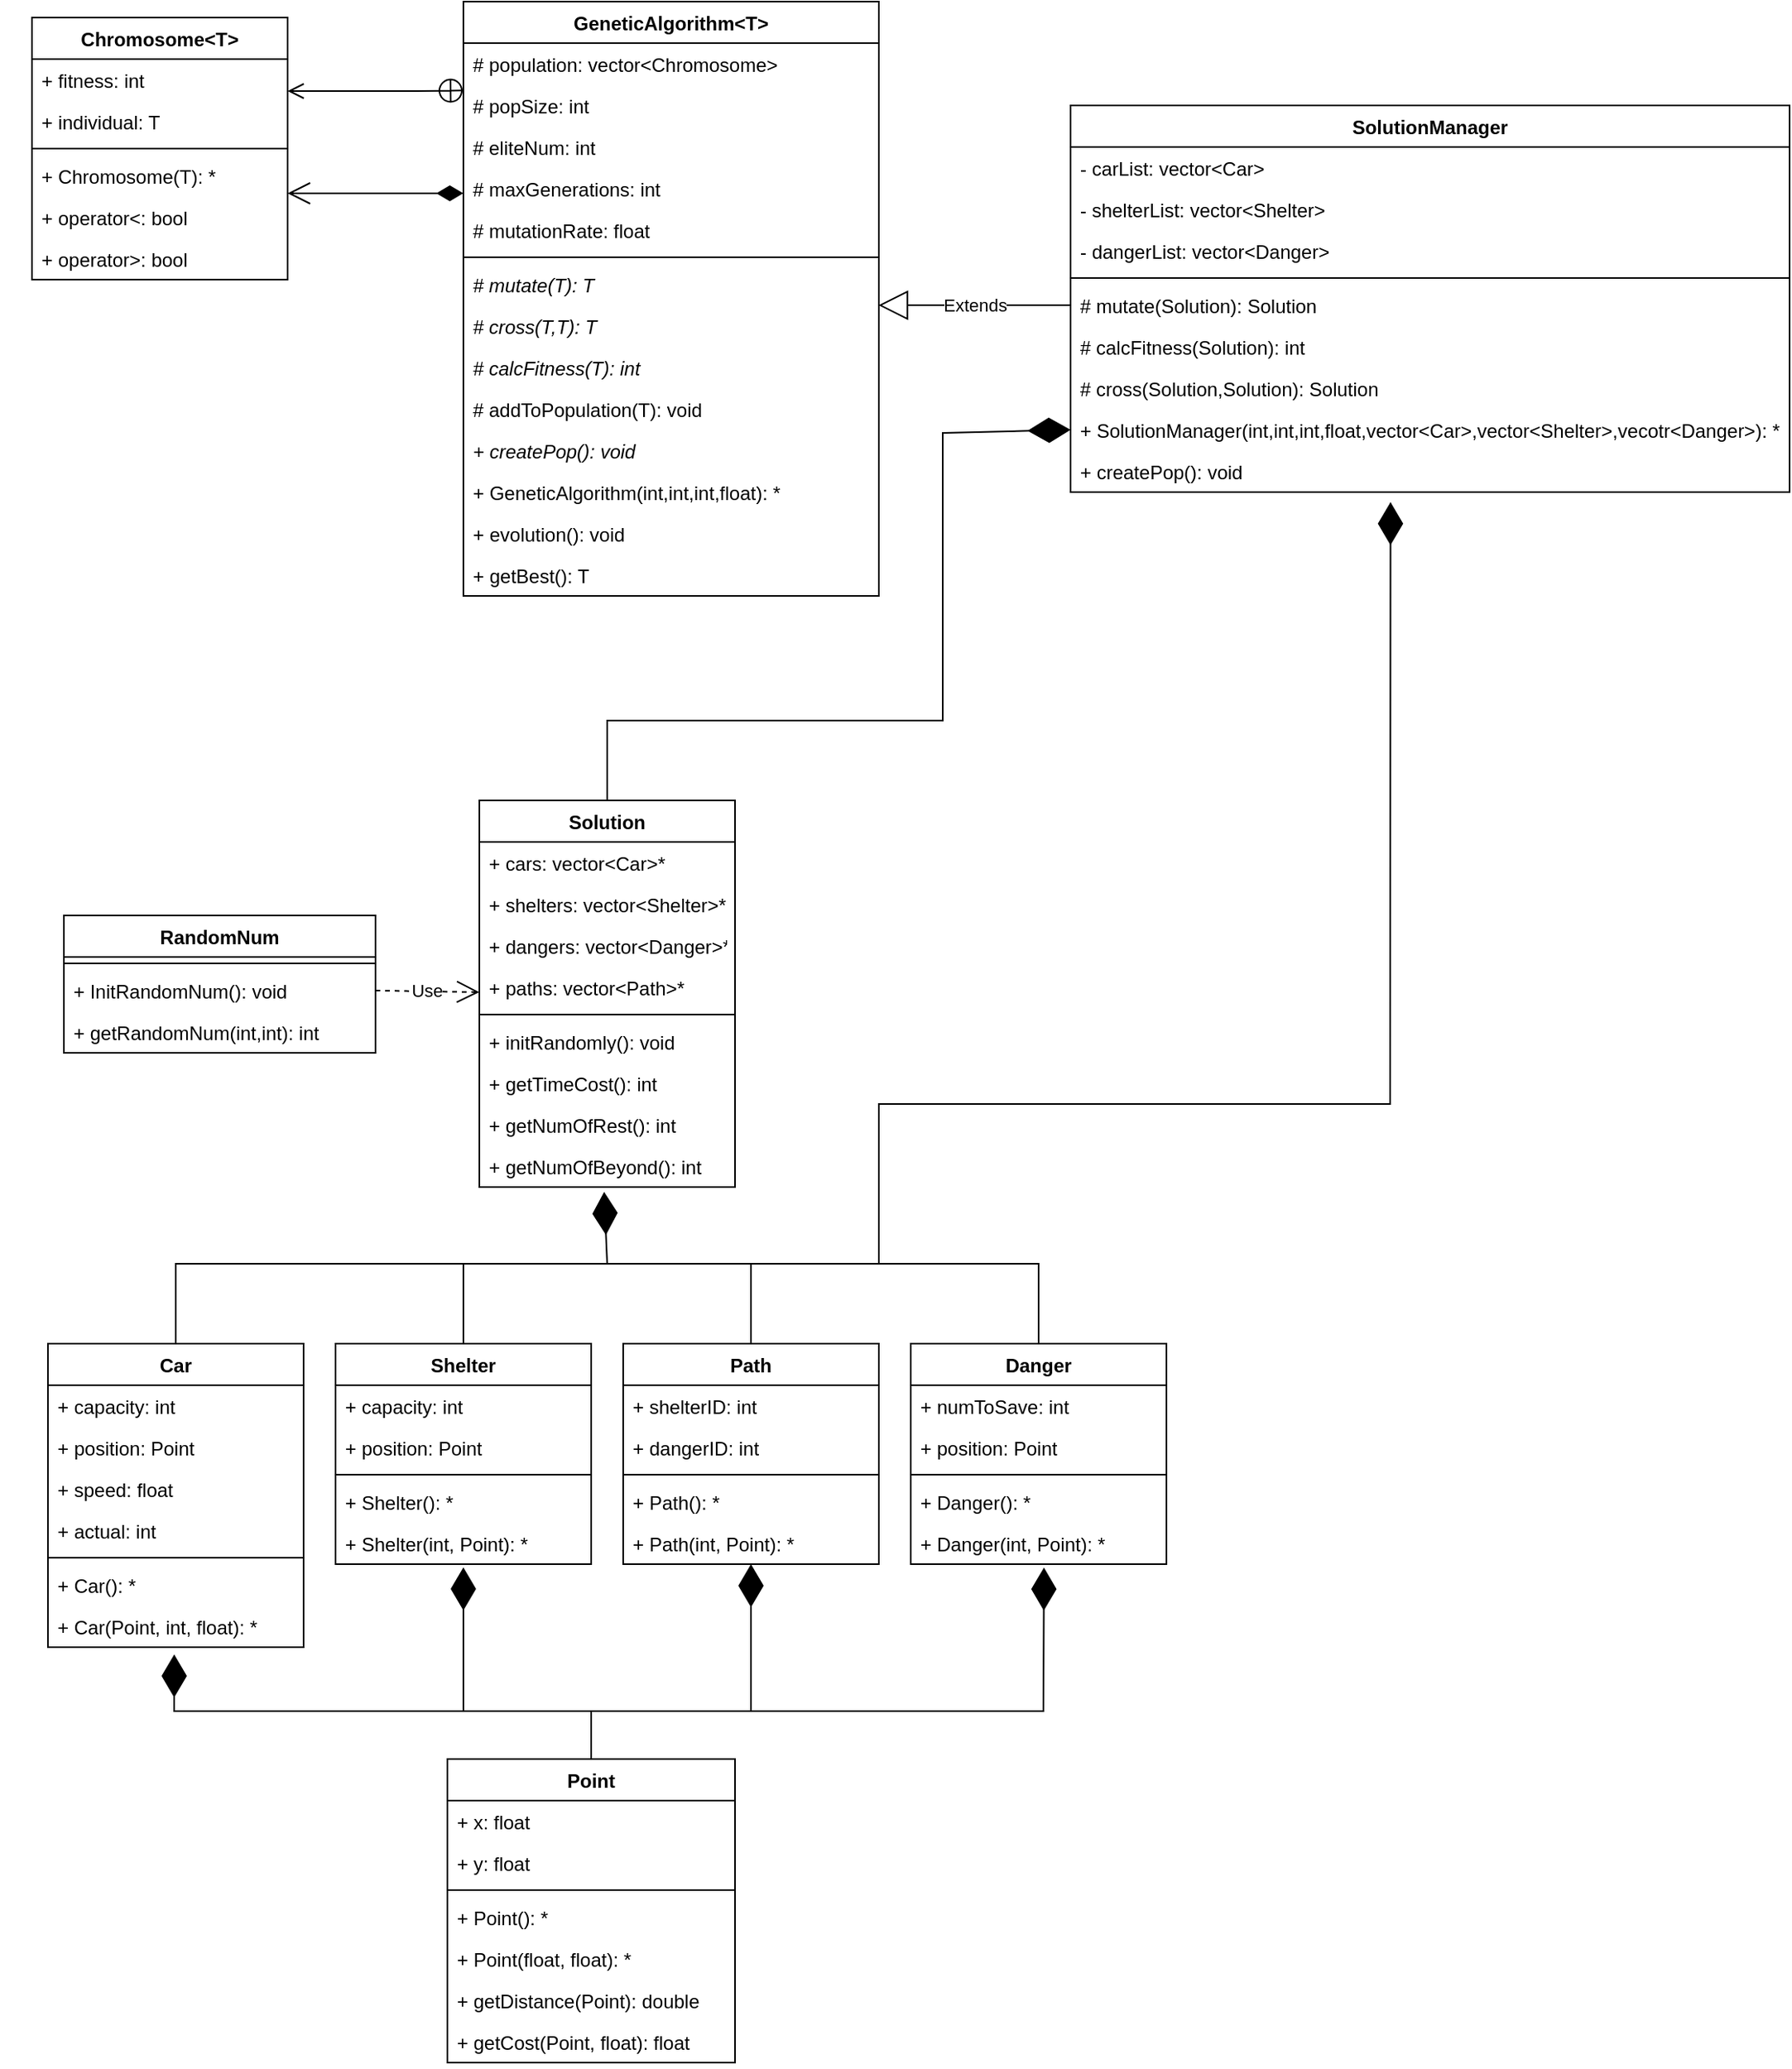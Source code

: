 <mxfile version="18.0.7" type="github"><diagram id="hyJqtWnapb1NJQvT8lD6" name="Page-1"><mxGraphModel dx="2595" dy="1428" grid="1" gridSize="10" guides="1" tooltips="1" connect="1" arrows="1" fold="1" page="1" pageScale="1" pageWidth="1200" pageHeight="1600" math="0" shadow="0"><root><mxCell id="0"/><mxCell id="1" parent="0"/><mxCell id="gucscvVXMIprmBlgXbf3-6" value="GeneticAlgorithm&lt;T&gt;" style="swimlane;fontStyle=1;align=center;verticalAlign=top;childLayout=stackLayout;horizontal=1;startSize=26;horizontalStack=0;resizeParent=1;resizeParentMax=0;resizeLast=0;collapsible=1;marginBottom=0;" vertex="1" parent="1"><mxGeometry x="340" y="70" width="260" height="372" as="geometry"/></mxCell><mxCell id="gucscvVXMIprmBlgXbf3-7" value="# population: vector&lt;Chromosome&gt;" style="text;strokeColor=none;fillColor=none;align=left;verticalAlign=top;spacingLeft=4;spacingRight=4;overflow=hidden;rotatable=0;points=[[0,0.5],[1,0.5]];portConstraint=eastwest;" vertex="1" parent="gucscvVXMIprmBlgXbf3-6"><mxGeometry y="26" width="260" height="26" as="geometry"/></mxCell><mxCell id="gucscvVXMIprmBlgXbf3-10" value="# popSize: int" style="text;strokeColor=none;fillColor=none;align=left;verticalAlign=top;spacingLeft=4;spacingRight=4;overflow=hidden;rotatable=0;points=[[0,0.5],[1,0.5]];portConstraint=eastwest;" vertex="1" parent="gucscvVXMIprmBlgXbf3-6"><mxGeometry y="52" width="260" height="26" as="geometry"/></mxCell><mxCell id="gucscvVXMIprmBlgXbf3-26" value="# eliteNum: int" style="text;strokeColor=none;fillColor=none;align=left;verticalAlign=top;spacingLeft=4;spacingRight=4;overflow=hidden;rotatable=0;points=[[0,0.5],[1,0.5]];portConstraint=eastwest;" vertex="1" parent="gucscvVXMIprmBlgXbf3-6"><mxGeometry y="78" width="260" height="26" as="geometry"/></mxCell><mxCell id="gucscvVXMIprmBlgXbf3-27" value="# maxGenerations: int" style="text;strokeColor=none;fillColor=none;align=left;verticalAlign=top;spacingLeft=4;spacingRight=4;overflow=hidden;rotatable=0;points=[[0,0.5],[1,0.5]];portConstraint=eastwest;" vertex="1" parent="gucscvVXMIprmBlgXbf3-6"><mxGeometry y="104" width="260" height="26" as="geometry"/></mxCell><mxCell id="gucscvVXMIprmBlgXbf3-28" value="# mutationRate: float" style="text;strokeColor=none;fillColor=none;align=left;verticalAlign=top;spacingLeft=4;spacingRight=4;overflow=hidden;rotatable=0;points=[[0,0.5],[1,0.5]];portConstraint=eastwest;" vertex="1" parent="gucscvVXMIprmBlgXbf3-6"><mxGeometry y="130" width="260" height="26" as="geometry"/></mxCell><mxCell id="gucscvVXMIprmBlgXbf3-8" value="" style="line;strokeWidth=1;fillColor=none;align=left;verticalAlign=middle;spacingTop=-1;spacingLeft=3;spacingRight=3;rotatable=0;labelPosition=right;points=[];portConstraint=eastwest;" vertex="1" parent="gucscvVXMIprmBlgXbf3-6"><mxGeometry y="156" width="260" height="8" as="geometry"/></mxCell><mxCell id="gucscvVXMIprmBlgXbf3-14" value="# mutate(T): T" style="text;strokeColor=none;fillColor=none;align=left;verticalAlign=top;spacingLeft=4;spacingRight=4;overflow=hidden;rotatable=0;points=[[0,0.5],[1,0.5]];portConstraint=eastwest;fontStyle=2" vertex="1" parent="gucscvVXMIprmBlgXbf3-6"><mxGeometry y="164" width="260" height="26" as="geometry"/></mxCell><mxCell id="gucscvVXMIprmBlgXbf3-29" value="# cross(T,T): T" style="text;strokeColor=none;fillColor=none;align=left;verticalAlign=top;spacingLeft=4;spacingRight=4;overflow=hidden;rotatable=0;points=[[0,0.5],[1,0.5]];portConstraint=eastwest;fontStyle=2" vertex="1" parent="gucscvVXMIprmBlgXbf3-6"><mxGeometry y="190" width="260" height="26" as="geometry"/></mxCell><mxCell id="gucscvVXMIprmBlgXbf3-30" value="# calcFitness(T): int" style="text;strokeColor=none;fillColor=none;align=left;verticalAlign=top;spacingLeft=4;spacingRight=4;overflow=hidden;rotatable=0;points=[[0,0.5],[1,0.5]];portConstraint=eastwest;fontStyle=2" vertex="1" parent="gucscvVXMIprmBlgXbf3-6"><mxGeometry y="216" width="260" height="26" as="geometry"/></mxCell><mxCell id="gucscvVXMIprmBlgXbf3-31" value="# addToPopulation(T): void" style="text;strokeColor=none;fillColor=none;align=left;verticalAlign=top;spacingLeft=4;spacingRight=4;overflow=hidden;rotatable=0;points=[[0,0.5],[1,0.5]];portConstraint=eastwest;fontStyle=0" vertex="1" parent="gucscvVXMIprmBlgXbf3-6"><mxGeometry y="242" width="260" height="26" as="geometry"/></mxCell><mxCell id="gucscvVXMIprmBlgXbf3-33" value="+ createPop(): void" style="text;strokeColor=none;fillColor=none;align=left;verticalAlign=top;spacingLeft=4;spacingRight=4;overflow=hidden;rotatable=0;points=[[0,0.5],[1,0.5]];portConstraint=eastwest;fontStyle=2" vertex="1" parent="gucscvVXMIprmBlgXbf3-6"><mxGeometry y="268" width="260" height="26" as="geometry"/></mxCell><mxCell id="gucscvVXMIprmBlgXbf3-32" value="+ GeneticAlgorithm(int,int,int,float): *" style="text;strokeColor=none;fillColor=none;align=left;verticalAlign=top;spacingLeft=4;spacingRight=4;overflow=hidden;rotatable=0;points=[[0,0.5],[1,0.5]];portConstraint=eastwest;fontStyle=0" vertex="1" parent="gucscvVXMIprmBlgXbf3-6"><mxGeometry y="294" width="260" height="26" as="geometry"/></mxCell><mxCell id="gucscvVXMIprmBlgXbf3-34" value="+ evolution(): void" style="text;strokeColor=none;fillColor=none;align=left;verticalAlign=top;spacingLeft=4;spacingRight=4;overflow=hidden;rotatable=0;points=[[0,0.5],[1,0.5]];portConstraint=eastwest;fontStyle=0" vertex="1" parent="gucscvVXMIprmBlgXbf3-6"><mxGeometry y="320" width="260" height="26" as="geometry"/></mxCell><mxCell id="gucscvVXMIprmBlgXbf3-35" value="+ getBest(): T" style="text;strokeColor=none;fillColor=none;align=left;verticalAlign=top;spacingLeft=4;spacingRight=4;overflow=hidden;rotatable=0;points=[[0,0.5],[1,0.5]];portConstraint=eastwest;fontStyle=0" vertex="1" parent="gucscvVXMIprmBlgXbf3-6"><mxGeometry y="346" width="260" height="26" as="geometry"/></mxCell><mxCell id="gucscvVXMIprmBlgXbf3-11" value="Chromosome&lt;T&gt;" style="swimlane;fontStyle=1;align=center;verticalAlign=top;childLayout=stackLayout;horizontal=1;startSize=26;horizontalStack=0;resizeParent=1;resizeParentMax=0;resizeLast=0;collapsible=1;marginBottom=0;" vertex="1" parent="1"><mxGeometry x="70" y="80" width="160" height="164" as="geometry"/></mxCell><mxCell id="gucscvVXMIprmBlgXbf3-12" value="+ fitness: int" style="text;strokeColor=none;fillColor=none;align=left;verticalAlign=top;spacingLeft=4;spacingRight=4;overflow=hidden;rotatable=0;points=[[0,0.5],[1,0.5]];portConstraint=eastwest;" vertex="1" parent="gucscvVXMIprmBlgXbf3-11"><mxGeometry y="26" width="160" height="26" as="geometry"/></mxCell><mxCell id="gucscvVXMIprmBlgXbf3-15" value="+ individual: T" style="text;strokeColor=none;fillColor=none;align=left;verticalAlign=top;spacingLeft=4;spacingRight=4;overflow=hidden;rotatable=0;points=[[0,0.5],[1,0.5]];portConstraint=eastwest;" vertex="1" parent="gucscvVXMIprmBlgXbf3-11"><mxGeometry y="52" width="160" height="26" as="geometry"/></mxCell><mxCell id="gucscvVXMIprmBlgXbf3-13" value="" style="line;strokeWidth=1;fillColor=none;align=left;verticalAlign=middle;spacingTop=-1;spacingLeft=3;spacingRight=3;rotatable=0;labelPosition=right;points=[];portConstraint=eastwest;" vertex="1" parent="gucscvVXMIprmBlgXbf3-11"><mxGeometry y="78" width="160" height="8" as="geometry"/></mxCell><mxCell id="gucscvVXMIprmBlgXbf3-18" value="+ Chromosome(T): *" style="text;strokeColor=none;fillColor=none;align=left;verticalAlign=top;spacingLeft=4;spacingRight=4;overflow=hidden;rotatable=0;points=[[0,0.5],[1,0.5]];portConstraint=eastwest;" vertex="1" parent="gucscvVXMIprmBlgXbf3-11"><mxGeometry y="86" width="160" height="26" as="geometry"/></mxCell><mxCell id="gucscvVXMIprmBlgXbf3-20" value="+ operator&lt;: bool" style="text;strokeColor=none;fillColor=none;align=left;verticalAlign=top;spacingLeft=4;spacingRight=4;overflow=hidden;rotatable=0;points=[[0,0.5],[1,0.5]];portConstraint=eastwest;" vertex="1" parent="gucscvVXMIprmBlgXbf3-11"><mxGeometry y="112" width="160" height="26" as="geometry"/></mxCell><mxCell id="gucscvVXMIprmBlgXbf3-21" value="+ operator&gt;: bool" style="text;strokeColor=none;fillColor=none;align=left;verticalAlign=top;spacingLeft=4;spacingRight=4;overflow=hidden;rotatable=0;points=[[0,0.5],[1,0.5]];portConstraint=eastwest;" vertex="1" parent="gucscvVXMIprmBlgXbf3-11"><mxGeometry y="138" width="160" height="26" as="geometry"/></mxCell><mxCell id="gucscvVXMIprmBlgXbf3-19" value="&amp;nbsp;" style="text;whiteSpace=wrap;html=1;" vertex="1" parent="1"><mxGeometry x="80" y="1320" width="30" height="30" as="geometry"/></mxCell><mxCell id="gucscvVXMIprmBlgXbf3-22" value="" style="endArrow=open;startArrow=circlePlus;endFill=0;startFill=0;endSize=8;html=1;rounded=0;shadow=0;sketch=0;" edge="1" parent="1"><mxGeometry width="160" relative="1" as="geometry"><mxPoint x="340" y="125.66" as="sourcePoint"/><mxPoint x="230" y="126" as="targetPoint"/><Array as="points"><mxPoint x="310" y="126"/></Array></mxGeometry></mxCell><mxCell id="gucscvVXMIprmBlgXbf3-25" value="&amp;nbsp;" style="text;whiteSpace=wrap;html=1;" vertex="1" parent="1"><mxGeometry x="310" y="70" width="30" height="30" as="geometry"/></mxCell><mxCell id="gucscvVXMIprmBlgXbf3-36" value="" style="endArrow=open;html=1;endSize=12;startArrow=diamondThin;startSize=14;startFill=1;edgeStyle=orthogonalEdgeStyle;align=left;verticalAlign=bottom;rounded=0;shadow=0;sketch=0;" edge="1" parent="1"><mxGeometry x="-1" y="3" relative="1" as="geometry"><mxPoint x="340" y="190" as="sourcePoint"/><mxPoint x="230" y="190" as="targetPoint"/></mxGeometry></mxCell><mxCell id="gucscvVXMIprmBlgXbf3-37" value="&amp;nbsp;" style="text;whiteSpace=wrap;html=1;" vertex="1" parent="1"><mxGeometry x="940" y="290" width="30" height="30" as="geometry"/></mxCell><mxCell id="gucscvVXMIprmBlgXbf3-39" value="Point" style="swimlane;fontStyle=1;childLayout=stackLayout;horizontal=1;startSize=26;fillColor=none;horizontalStack=0;resizeParent=1;resizeParentMax=0;resizeLast=0;collapsible=1;marginBottom=0;" vertex="1" parent="1"><mxGeometry x="330" y="1170" width="180" height="190" as="geometry"/></mxCell><mxCell id="gucscvVXMIprmBlgXbf3-40" value="+ x: float " style="text;strokeColor=none;fillColor=none;align=left;verticalAlign=top;spacingLeft=4;spacingRight=4;overflow=hidden;rotatable=0;points=[[0,0.5],[1,0.5]];portConstraint=eastwest;" vertex="1" parent="gucscvVXMIprmBlgXbf3-39"><mxGeometry y="26" width="180" height="26" as="geometry"/></mxCell><mxCell id="gucscvVXMIprmBlgXbf3-41" value="+ y: float" style="text;strokeColor=none;fillColor=none;align=left;verticalAlign=top;spacingLeft=4;spacingRight=4;overflow=hidden;rotatable=0;points=[[0,0.5],[1,0.5]];portConstraint=eastwest;" vertex="1" parent="gucscvVXMIprmBlgXbf3-39"><mxGeometry y="52" width="180" height="26" as="geometry"/></mxCell><mxCell id="gucscvVXMIprmBlgXbf3-43" value="" style="line;strokeWidth=1;fillColor=none;align=left;verticalAlign=middle;spacingTop=-1;spacingLeft=3;spacingRight=3;rotatable=0;labelPosition=right;points=[];portConstraint=eastwest;" vertex="1" parent="gucscvVXMIprmBlgXbf3-39"><mxGeometry y="78" width="180" height="8" as="geometry"/></mxCell><mxCell id="gucscvVXMIprmBlgXbf3-42" value="+ Point(): *" style="text;strokeColor=none;fillColor=none;align=left;verticalAlign=top;spacingLeft=4;spacingRight=4;overflow=hidden;rotatable=0;points=[[0,0.5],[1,0.5]];portConstraint=eastwest;" vertex="1" parent="gucscvVXMIprmBlgXbf3-39"><mxGeometry y="86" width="180" height="26" as="geometry"/></mxCell><mxCell id="gucscvVXMIprmBlgXbf3-44" value="+ Point(float, float): *" style="text;strokeColor=none;fillColor=none;align=left;verticalAlign=top;spacingLeft=4;spacingRight=4;overflow=hidden;rotatable=0;points=[[0,0.5],[1,0.5]];portConstraint=eastwest;" vertex="1" parent="gucscvVXMIprmBlgXbf3-39"><mxGeometry y="112" width="180" height="26" as="geometry"/></mxCell><mxCell id="gucscvVXMIprmBlgXbf3-45" value="+ getDistance(Point): double" style="text;strokeColor=none;fillColor=none;align=left;verticalAlign=top;spacingLeft=4;spacingRight=4;overflow=hidden;rotatable=0;points=[[0,0.5],[1,0.5]];portConstraint=eastwest;" vertex="1" parent="gucscvVXMIprmBlgXbf3-39"><mxGeometry y="138" width="180" height="26" as="geometry"/></mxCell><mxCell id="gucscvVXMIprmBlgXbf3-46" value="+ getCost(Point, float): float" style="text;strokeColor=none;fillColor=none;align=left;verticalAlign=top;spacingLeft=4;spacingRight=4;overflow=hidden;rotatable=0;points=[[0,0.5],[1,0.5]];portConstraint=eastwest;" vertex="1" parent="gucscvVXMIprmBlgXbf3-39"><mxGeometry y="164" width="180" height="26" as="geometry"/></mxCell><mxCell id="gucscvVXMIprmBlgXbf3-47" value="Shelter" style="swimlane;fontStyle=1;align=center;verticalAlign=top;childLayout=stackLayout;horizontal=1;startSize=26;horizontalStack=0;resizeParent=1;resizeParentMax=0;resizeLast=0;collapsible=1;marginBottom=0;" vertex="1" parent="1"><mxGeometry x="260" y="910" width="160" height="138" as="geometry"/></mxCell><mxCell id="gucscvVXMIprmBlgXbf3-48" value="+ capacity: int " style="text;strokeColor=none;fillColor=none;align=left;verticalAlign=top;spacingLeft=4;spacingRight=4;overflow=hidden;rotatable=0;points=[[0,0.5],[1,0.5]];portConstraint=eastwest;" vertex="1" parent="gucscvVXMIprmBlgXbf3-47"><mxGeometry y="26" width="160" height="26" as="geometry"/></mxCell><mxCell id="gucscvVXMIprmBlgXbf3-51" value="+ position: Point " style="text;strokeColor=none;fillColor=none;align=left;verticalAlign=top;spacingLeft=4;spacingRight=4;overflow=hidden;rotatable=0;points=[[0,0.5],[1,0.5]];portConstraint=eastwest;" vertex="1" parent="gucscvVXMIprmBlgXbf3-47"><mxGeometry y="52" width="160" height="26" as="geometry"/></mxCell><mxCell id="gucscvVXMIprmBlgXbf3-49" value="" style="line;strokeWidth=1;fillColor=none;align=left;verticalAlign=middle;spacingTop=-1;spacingLeft=3;spacingRight=3;rotatable=0;labelPosition=right;points=[];portConstraint=eastwest;" vertex="1" parent="gucscvVXMIprmBlgXbf3-47"><mxGeometry y="78" width="160" height="8" as="geometry"/></mxCell><mxCell id="gucscvVXMIprmBlgXbf3-50" value="+ Shelter(): *" style="text;strokeColor=none;fillColor=none;align=left;verticalAlign=top;spacingLeft=4;spacingRight=4;overflow=hidden;rotatable=0;points=[[0,0.5],[1,0.5]];portConstraint=eastwest;" vertex="1" parent="gucscvVXMIprmBlgXbf3-47"><mxGeometry y="86" width="160" height="26" as="geometry"/></mxCell><mxCell id="gucscvVXMIprmBlgXbf3-52" value="+ Shelter(int, Point): *" style="text;strokeColor=none;fillColor=none;align=left;verticalAlign=top;spacingLeft=4;spacingRight=4;overflow=hidden;rotatable=0;points=[[0,0.5],[1,0.5]];portConstraint=eastwest;" vertex="1" parent="gucscvVXMIprmBlgXbf3-47"><mxGeometry y="112" width="160" height="26" as="geometry"/></mxCell><mxCell id="gucscvVXMIprmBlgXbf3-53" value="Danger" style="swimlane;fontStyle=1;align=center;verticalAlign=top;childLayout=stackLayout;horizontal=1;startSize=26;horizontalStack=0;resizeParent=1;resizeParentMax=0;resizeLast=0;collapsible=1;marginBottom=0;" vertex="1" parent="1"><mxGeometry x="620" y="910" width="160" height="138" as="geometry"/></mxCell><mxCell id="gucscvVXMIprmBlgXbf3-54" value="+ numToSave: int " style="text;strokeColor=none;fillColor=none;align=left;verticalAlign=top;spacingLeft=4;spacingRight=4;overflow=hidden;rotatable=0;points=[[0,0.5],[1,0.5]];portConstraint=eastwest;" vertex="1" parent="gucscvVXMIprmBlgXbf3-53"><mxGeometry y="26" width="160" height="26" as="geometry"/></mxCell><mxCell id="gucscvVXMIprmBlgXbf3-55" value="+ position: Point " style="text;strokeColor=none;fillColor=none;align=left;verticalAlign=top;spacingLeft=4;spacingRight=4;overflow=hidden;rotatable=0;points=[[0,0.5],[1,0.5]];portConstraint=eastwest;" vertex="1" parent="gucscvVXMIprmBlgXbf3-53"><mxGeometry y="52" width="160" height="26" as="geometry"/></mxCell><mxCell id="gucscvVXMIprmBlgXbf3-56" value="" style="line;strokeWidth=1;fillColor=none;align=left;verticalAlign=middle;spacingTop=-1;spacingLeft=3;spacingRight=3;rotatable=0;labelPosition=right;points=[];portConstraint=eastwest;" vertex="1" parent="gucscvVXMIprmBlgXbf3-53"><mxGeometry y="78" width="160" height="8" as="geometry"/></mxCell><mxCell id="gucscvVXMIprmBlgXbf3-57" value="+ Danger(): *" style="text;strokeColor=none;fillColor=none;align=left;verticalAlign=top;spacingLeft=4;spacingRight=4;overflow=hidden;rotatable=0;points=[[0,0.5],[1,0.5]];portConstraint=eastwest;" vertex="1" parent="gucscvVXMIprmBlgXbf3-53"><mxGeometry y="86" width="160" height="26" as="geometry"/></mxCell><mxCell id="gucscvVXMIprmBlgXbf3-58" value="+ Danger(int, Point): *" style="text;strokeColor=none;fillColor=none;align=left;verticalAlign=top;spacingLeft=4;spacingRight=4;overflow=hidden;rotatable=0;points=[[0,0.5],[1,0.5]];portConstraint=eastwest;" vertex="1" parent="gucscvVXMIprmBlgXbf3-53"><mxGeometry y="112" width="160" height="26" as="geometry"/></mxCell><mxCell id="gucscvVXMIprmBlgXbf3-59" value="Car" style="swimlane;fontStyle=1;align=center;verticalAlign=top;childLayout=stackLayout;horizontal=1;startSize=26;horizontalStack=0;resizeParent=1;resizeParentMax=0;resizeLast=0;collapsible=1;marginBottom=0;" vertex="1" parent="1"><mxGeometry x="80" y="910" width="160" height="190" as="geometry"/></mxCell><mxCell id="gucscvVXMIprmBlgXbf3-60" value="+ capacity: int " style="text;strokeColor=none;fillColor=none;align=left;verticalAlign=top;spacingLeft=4;spacingRight=4;overflow=hidden;rotatable=0;points=[[0,0.5],[1,0.5]];portConstraint=eastwest;" vertex="1" parent="gucscvVXMIprmBlgXbf3-59"><mxGeometry y="26" width="160" height="26" as="geometry"/></mxCell><mxCell id="gucscvVXMIprmBlgXbf3-61" value="+ position: Point " style="text;strokeColor=none;fillColor=none;align=left;verticalAlign=top;spacingLeft=4;spacingRight=4;overflow=hidden;rotatable=0;points=[[0,0.5],[1,0.5]];portConstraint=eastwest;" vertex="1" parent="gucscvVXMIprmBlgXbf3-59"><mxGeometry y="52" width="160" height="26" as="geometry"/></mxCell><mxCell id="gucscvVXMIprmBlgXbf3-65" value="+ speed: float " style="text;strokeColor=none;fillColor=none;align=left;verticalAlign=top;spacingLeft=4;spacingRight=4;overflow=hidden;rotatable=0;points=[[0,0.5],[1,0.5]];portConstraint=eastwest;" vertex="1" parent="gucscvVXMIprmBlgXbf3-59"><mxGeometry y="78" width="160" height="26" as="geometry"/></mxCell><mxCell id="gucscvVXMIprmBlgXbf3-66" value="+ actual: int " style="text;strokeColor=none;fillColor=none;align=left;verticalAlign=top;spacingLeft=4;spacingRight=4;overflow=hidden;rotatable=0;points=[[0,0.5],[1,0.5]];portConstraint=eastwest;" vertex="1" parent="gucscvVXMIprmBlgXbf3-59"><mxGeometry y="104" width="160" height="26" as="geometry"/></mxCell><mxCell id="gucscvVXMIprmBlgXbf3-62" value="" style="line;strokeWidth=1;fillColor=none;align=left;verticalAlign=middle;spacingTop=-1;spacingLeft=3;spacingRight=3;rotatable=0;labelPosition=right;points=[];portConstraint=eastwest;" vertex="1" parent="gucscvVXMIprmBlgXbf3-59"><mxGeometry y="130" width="160" height="8" as="geometry"/></mxCell><mxCell id="gucscvVXMIprmBlgXbf3-63" value="+ Car(): *" style="text;strokeColor=none;fillColor=none;align=left;verticalAlign=top;spacingLeft=4;spacingRight=4;overflow=hidden;rotatable=0;points=[[0,0.5],[1,0.5]];portConstraint=eastwest;" vertex="1" parent="gucscvVXMIprmBlgXbf3-59"><mxGeometry y="138" width="160" height="26" as="geometry"/></mxCell><mxCell id="gucscvVXMIprmBlgXbf3-64" value="+ Car(Point, int, float): *" style="text;strokeColor=none;fillColor=none;align=left;verticalAlign=top;spacingLeft=4;spacingRight=4;overflow=hidden;rotatable=0;points=[[0,0.5],[1,0.5]];portConstraint=eastwest;" vertex="1" parent="gucscvVXMIprmBlgXbf3-59"><mxGeometry y="164" width="160" height="26" as="geometry"/></mxCell><mxCell id="gucscvVXMIprmBlgXbf3-71" value="Path" style="swimlane;fontStyle=1;align=center;verticalAlign=top;childLayout=stackLayout;horizontal=1;startSize=26;horizontalStack=0;resizeParent=1;resizeParentMax=0;resizeLast=0;collapsible=1;marginBottom=0;" vertex="1" parent="1"><mxGeometry x="440" y="910" width="160" height="138" as="geometry"/></mxCell><mxCell id="gucscvVXMIprmBlgXbf3-72" value="+ shelterID: int " style="text;strokeColor=none;fillColor=none;align=left;verticalAlign=top;spacingLeft=4;spacingRight=4;overflow=hidden;rotatable=0;points=[[0,0.5],[1,0.5]];portConstraint=eastwest;" vertex="1" parent="gucscvVXMIprmBlgXbf3-71"><mxGeometry y="26" width="160" height="26" as="geometry"/></mxCell><mxCell id="gucscvVXMIprmBlgXbf3-73" value="+ dangerID: int " style="text;strokeColor=none;fillColor=none;align=left;verticalAlign=top;spacingLeft=4;spacingRight=4;overflow=hidden;rotatable=0;points=[[0,0.5],[1,0.5]];portConstraint=eastwest;" vertex="1" parent="gucscvVXMIprmBlgXbf3-71"><mxGeometry y="52" width="160" height="26" as="geometry"/></mxCell><mxCell id="gucscvVXMIprmBlgXbf3-74" value="" style="line;strokeWidth=1;fillColor=none;align=left;verticalAlign=middle;spacingTop=-1;spacingLeft=3;spacingRight=3;rotatable=0;labelPosition=right;points=[];portConstraint=eastwest;" vertex="1" parent="gucscvVXMIprmBlgXbf3-71"><mxGeometry y="78" width="160" height="8" as="geometry"/></mxCell><mxCell id="gucscvVXMIprmBlgXbf3-75" value="+ Path(): *" style="text;strokeColor=none;fillColor=none;align=left;verticalAlign=top;spacingLeft=4;spacingRight=4;overflow=hidden;rotatable=0;points=[[0,0.5],[1,0.5]];portConstraint=eastwest;" vertex="1" parent="gucscvVXMIprmBlgXbf3-71"><mxGeometry y="86" width="160" height="26" as="geometry"/></mxCell><mxCell id="gucscvVXMIprmBlgXbf3-76" value="+ Path(int, Point): *" style="text;strokeColor=none;fillColor=none;align=left;verticalAlign=top;spacingLeft=4;spacingRight=4;overflow=hidden;rotatable=0;points=[[0,0.5],[1,0.5]];portConstraint=eastwest;" vertex="1" parent="gucscvVXMIprmBlgXbf3-71"><mxGeometry y="112" width="160" height="26" as="geometry"/></mxCell><mxCell id="gucscvVXMIprmBlgXbf3-77" value="Solution" style="swimlane;fontStyle=1;align=center;verticalAlign=top;childLayout=stackLayout;horizontal=1;startSize=26;horizontalStack=0;resizeParent=1;resizeParentMax=0;resizeLast=0;collapsible=1;marginBottom=0;" vertex="1" parent="1"><mxGeometry x="350" y="570" width="160" height="242" as="geometry"/></mxCell><mxCell id="gucscvVXMIprmBlgXbf3-78" value="+ cars: vector&lt;Car&gt;*" style="text;strokeColor=none;fillColor=none;align=left;verticalAlign=top;spacingLeft=4;spacingRight=4;overflow=hidden;rotatable=0;points=[[0,0.5],[1,0.5]];portConstraint=eastwest;" vertex="1" parent="gucscvVXMIprmBlgXbf3-77"><mxGeometry y="26" width="160" height="26" as="geometry"/></mxCell><mxCell id="gucscvVXMIprmBlgXbf3-82" value="+ shelters: vector&lt;Shelter&gt;*" style="text;strokeColor=none;fillColor=none;align=left;verticalAlign=top;spacingLeft=4;spacingRight=4;overflow=hidden;rotatable=0;points=[[0,0.5],[1,0.5]];portConstraint=eastwest;" vertex="1" parent="gucscvVXMIprmBlgXbf3-77"><mxGeometry y="52" width="160" height="26" as="geometry"/></mxCell><mxCell id="gucscvVXMIprmBlgXbf3-81" value="+ dangers: vector&lt;Danger&gt;*" style="text;strokeColor=none;fillColor=none;align=left;verticalAlign=top;spacingLeft=4;spacingRight=4;overflow=hidden;rotatable=0;points=[[0,0.5],[1,0.5]];portConstraint=eastwest;" vertex="1" parent="gucscvVXMIprmBlgXbf3-77"><mxGeometry y="78" width="160" height="26" as="geometry"/></mxCell><mxCell id="gucscvVXMIprmBlgXbf3-83" value="+ paths: vector&lt;Path&gt;*" style="text;strokeColor=none;fillColor=none;align=left;verticalAlign=top;spacingLeft=4;spacingRight=4;overflow=hidden;rotatable=0;points=[[0,0.5],[1,0.5]];portConstraint=eastwest;" vertex="1" parent="gucscvVXMIprmBlgXbf3-77"><mxGeometry y="104" width="160" height="26" as="geometry"/></mxCell><mxCell id="gucscvVXMIprmBlgXbf3-79" value="" style="line;strokeWidth=1;fillColor=none;align=left;verticalAlign=middle;spacingTop=-1;spacingLeft=3;spacingRight=3;rotatable=0;labelPosition=right;points=[];portConstraint=eastwest;" vertex="1" parent="gucscvVXMIprmBlgXbf3-77"><mxGeometry y="130" width="160" height="8" as="geometry"/></mxCell><mxCell id="gucscvVXMIprmBlgXbf3-80" value="+ initRandomly(): void" style="text;strokeColor=none;fillColor=none;align=left;verticalAlign=top;spacingLeft=4;spacingRight=4;overflow=hidden;rotatable=0;points=[[0,0.5],[1,0.5]];portConstraint=eastwest;" vertex="1" parent="gucscvVXMIprmBlgXbf3-77"><mxGeometry y="138" width="160" height="26" as="geometry"/></mxCell><mxCell id="gucscvVXMIprmBlgXbf3-84" value="+ getTimeCost(): int" style="text;strokeColor=none;fillColor=none;align=left;verticalAlign=top;spacingLeft=4;spacingRight=4;overflow=hidden;rotatable=0;points=[[0,0.5],[1,0.5]];portConstraint=eastwest;" vertex="1" parent="gucscvVXMIprmBlgXbf3-77"><mxGeometry y="164" width="160" height="26" as="geometry"/></mxCell><mxCell id="gucscvVXMIprmBlgXbf3-85" value="+ getNumOfRest(): int" style="text;strokeColor=none;fillColor=none;align=left;verticalAlign=top;spacingLeft=4;spacingRight=4;overflow=hidden;rotatable=0;points=[[0,0.5],[1,0.5]];portConstraint=eastwest;" vertex="1" parent="gucscvVXMIprmBlgXbf3-77"><mxGeometry y="190" width="160" height="26" as="geometry"/></mxCell><mxCell id="gucscvVXMIprmBlgXbf3-86" value="+ getNumOfBeyond(): int" style="text;strokeColor=none;fillColor=none;align=left;verticalAlign=top;spacingLeft=4;spacingRight=4;overflow=hidden;rotatable=0;points=[[0,0.5],[1,0.5]];portConstraint=eastwest;" vertex="1" parent="gucscvVXMIprmBlgXbf3-77"><mxGeometry y="216" width="160" height="26" as="geometry"/></mxCell><mxCell id="gucscvVXMIprmBlgXbf3-87" value="RandomNum" style="swimlane;fontStyle=1;align=center;verticalAlign=top;childLayout=stackLayout;horizontal=1;startSize=26;horizontalStack=0;resizeParent=1;resizeParentMax=0;resizeLast=0;collapsible=1;marginBottom=0;" vertex="1" parent="1"><mxGeometry x="90" y="642" width="195" height="86" as="geometry"/></mxCell><mxCell id="gucscvVXMIprmBlgXbf3-89" value="" style="line;strokeWidth=1;fillColor=none;align=left;verticalAlign=middle;spacingTop=-1;spacingLeft=3;spacingRight=3;rotatable=0;labelPosition=right;points=[];portConstraint=eastwest;" vertex="1" parent="gucscvVXMIprmBlgXbf3-87"><mxGeometry y="26" width="195" height="8" as="geometry"/></mxCell><mxCell id="gucscvVXMIprmBlgXbf3-91" value="+ InitRandomNum(): void" style="text;strokeColor=none;fillColor=none;align=left;verticalAlign=top;spacingLeft=4;spacingRight=4;overflow=hidden;rotatable=0;points=[[0,0.5],[1,0.5]];portConstraint=eastwest;" vertex="1" parent="gucscvVXMIprmBlgXbf3-87"><mxGeometry y="34" width="195" height="26" as="geometry"/></mxCell><mxCell id="gucscvVXMIprmBlgXbf3-90" value="+ getRandomNum(int,int): int" style="text;strokeColor=none;fillColor=none;align=left;verticalAlign=top;spacingLeft=4;spacingRight=4;overflow=hidden;rotatable=0;points=[[0,0.5],[1,0.5]];portConstraint=eastwest;" vertex="1" parent="gucscvVXMIprmBlgXbf3-87"><mxGeometry y="60" width="195" height="26" as="geometry"/></mxCell><mxCell id="gucscvVXMIprmBlgXbf3-92" value="&amp;nbsp;" style="text;whiteSpace=wrap;html=1;" vertex="1" parent="1"><mxGeometry x="50" y="500" width="30" height="30" as="geometry"/></mxCell><mxCell id="gucscvVXMIprmBlgXbf3-93" value="" style="endArrow=diamondThin;endFill=1;endSize=24;html=1;rounded=0;entryX=0.5;entryY=1.077;entryDx=0;entryDy=0;entryPerimeter=0;exitX=0.5;exitY=0;exitDx=0;exitDy=0;" edge="1" parent="1" source="gucscvVXMIprmBlgXbf3-39" target="gucscvVXMIprmBlgXbf3-52"><mxGeometry width="160" relative="1" as="geometry"><mxPoint x="290" y="1110" as="sourcePoint"/><mxPoint x="450" y="1080" as="targetPoint"/><Array as="points"><mxPoint x="420" y="1140"/><mxPoint x="340" y="1140"/></Array></mxGeometry></mxCell><mxCell id="gucscvVXMIprmBlgXbf3-94" value="" style="endArrow=diamondThin;endFill=1;endSize=24;html=1;rounded=0;entryX=0.494;entryY=1.172;entryDx=0;entryDy=0;entryPerimeter=0;" edge="1" parent="1" target="gucscvVXMIprmBlgXbf3-64"><mxGeometry width="160" relative="1" as="geometry"><mxPoint x="340" y="1140" as="sourcePoint"/><mxPoint x="110" y="1220" as="targetPoint"/><Array as="points"><mxPoint x="159" y="1140"/></Array></mxGeometry></mxCell><mxCell id="gucscvVXMIprmBlgXbf3-95" value="" style="endArrow=diamondThin;endFill=1;endSize=24;html=1;rounded=0;" edge="1" parent="1" target="gucscvVXMIprmBlgXbf3-76"><mxGeometry width="160" relative="1" as="geometry"><mxPoint x="420" y="1140" as="sourcePoint"/><mxPoint x="660" y="1080" as="targetPoint"/><Array as="points"><mxPoint x="520" y="1140"/></Array></mxGeometry></mxCell><mxCell id="gucscvVXMIprmBlgXbf3-96" value="&amp;nbsp;" style="text;whiteSpace=wrap;html=1;" vertex="1" parent="1"><mxGeometry x="590" y="1130" width="30" height="30" as="geometry"/></mxCell><mxCell id="gucscvVXMIprmBlgXbf3-97" value="" style="endArrow=diamondThin;endFill=1;endSize=24;html=1;rounded=0;entryX=0.521;entryY=1.082;entryDx=0;entryDy=0;entryPerimeter=0;" edge="1" parent="1" target="gucscvVXMIprmBlgXbf3-58"><mxGeometry width="160" relative="1" as="geometry"><mxPoint x="520" y="1140" as="sourcePoint"/><mxPoint x="680" y="1140" as="targetPoint"/><Array as="points"><mxPoint x="703" y="1140"/></Array></mxGeometry></mxCell><mxCell id="gucscvVXMIprmBlgXbf3-98" value="&amp;nbsp;" style="text;whiteSpace=wrap;html=1;" vertex="1" parent="1"><mxGeometry x="600" y="1170" width="30" height="30" as="geometry"/></mxCell><mxCell id="gucscvVXMIprmBlgXbf3-99" value="" style="endArrow=diamondThin;endFill=1;endSize=24;html=1;rounded=0;entryX=0.488;entryY=1.115;entryDx=0;entryDy=0;entryPerimeter=0;exitX=0.5;exitY=0;exitDx=0;exitDy=0;" edge="1" parent="1" source="gucscvVXMIprmBlgXbf3-47" target="gucscvVXMIprmBlgXbf3-86"><mxGeometry width="160" relative="1" as="geometry"><mxPoint x="280" y="840" as="sourcePoint"/><mxPoint x="440" y="840" as="targetPoint"/><Array as="points"><mxPoint x="340" y="860"/><mxPoint x="430" y="860"/></Array></mxGeometry></mxCell><mxCell id="gucscvVXMIprmBlgXbf3-100" value="" style="endArrow=none;html=1;rounded=0;entryX=0.5;entryY=0;entryDx=0;entryDy=0;" edge="1" parent="1" target="gucscvVXMIprmBlgXbf3-53"><mxGeometry width="50" height="50" relative="1" as="geometry"><mxPoint x="430" y="860" as="sourcePoint"/><mxPoint x="490" y="770" as="targetPoint"/><Array as="points"><mxPoint x="700" y="860"/></Array></mxGeometry></mxCell><mxCell id="gucscvVXMIprmBlgXbf3-101" value="" style="endArrow=none;html=1;rounded=0;" edge="1" parent="1"><mxGeometry width="50" height="50" relative="1" as="geometry"><mxPoint x="520" y="910" as="sourcePoint"/><mxPoint x="520" y="860" as="targetPoint"/></mxGeometry></mxCell><mxCell id="gucscvVXMIprmBlgXbf3-102" value="" style="endArrow=none;html=1;rounded=0;" edge="1" parent="1"><mxGeometry width="50" height="50" relative="1" as="geometry"><mxPoint x="160" y="910" as="sourcePoint"/><mxPoint x="340" y="860" as="targetPoint"/><Array as="points"><mxPoint x="160" y="860"/></Array></mxGeometry></mxCell><mxCell id="gucscvVXMIprmBlgXbf3-103" value="&amp;nbsp;" style="text;whiteSpace=wrap;html=1;" vertex="1" parent="1"><mxGeometry x="650" y="670" width="30" height="30" as="geometry"/></mxCell><mxCell id="gucscvVXMIprmBlgXbf3-106" value="&amp;nbsp;" style="text;whiteSpace=wrap;html=1;" vertex="1" parent="1"><mxGeometry x="550" y="710" width="30" height="30" as="geometry"/></mxCell><mxCell id="gucscvVXMIprmBlgXbf3-108" value="Use" style="endArrow=open;endSize=12;dashed=1;html=1;rounded=0;shadow=0;sketch=0;exitX=1;exitY=0.5;exitDx=0;exitDy=0;" edge="1" parent="1" source="gucscvVXMIprmBlgXbf3-91"><mxGeometry width="160" relative="1" as="geometry"><mxPoint x="330" y="690" as="sourcePoint"/><mxPoint x="350" y="690" as="targetPoint"/></mxGeometry></mxCell><mxCell id="gucscvVXMIprmBlgXbf3-109" value="SolutionManager" style="swimlane;fontStyle=1;align=center;verticalAlign=top;childLayout=stackLayout;horizontal=1;startSize=26;horizontalStack=0;resizeParent=1;resizeParentMax=0;resizeLast=0;collapsible=1;marginBottom=0;" vertex="1" parent="1"><mxGeometry x="720" y="135" width="450" height="242" as="geometry"/></mxCell><mxCell id="gucscvVXMIprmBlgXbf3-110" value="- carList: vector&lt;Car&gt;" style="text;strokeColor=none;fillColor=none;align=left;verticalAlign=top;spacingLeft=4;spacingRight=4;overflow=hidden;rotatable=0;points=[[0,0.5],[1,0.5]];portConstraint=eastwest;" vertex="1" parent="gucscvVXMIprmBlgXbf3-109"><mxGeometry y="26" width="450" height="26" as="geometry"/></mxCell><mxCell id="gucscvVXMIprmBlgXbf3-117" value="- shelterList: vector&lt;Shelter&gt;" style="text;strokeColor=none;fillColor=none;align=left;verticalAlign=top;spacingLeft=4;spacingRight=4;overflow=hidden;rotatable=0;points=[[0,0.5],[1,0.5]];portConstraint=eastwest;" vertex="1" parent="gucscvVXMIprmBlgXbf3-109"><mxGeometry y="52" width="450" height="26" as="geometry"/></mxCell><mxCell id="gucscvVXMIprmBlgXbf3-118" value="- dangerList: vector&lt;Danger&gt;" style="text;strokeColor=none;fillColor=none;align=left;verticalAlign=top;spacingLeft=4;spacingRight=4;overflow=hidden;rotatable=0;points=[[0,0.5],[1,0.5]];portConstraint=eastwest;" vertex="1" parent="gucscvVXMIprmBlgXbf3-109"><mxGeometry y="78" width="450" height="26" as="geometry"/></mxCell><mxCell id="gucscvVXMIprmBlgXbf3-111" value="" style="line;strokeWidth=1;fillColor=none;align=left;verticalAlign=middle;spacingTop=-1;spacingLeft=3;spacingRight=3;rotatable=0;labelPosition=right;points=[];portConstraint=eastwest;" vertex="1" parent="gucscvVXMIprmBlgXbf3-109"><mxGeometry y="104" width="450" height="8" as="geometry"/></mxCell><mxCell id="gucscvVXMIprmBlgXbf3-119" value="# mutate(Solution): Solution" style="text;strokeColor=none;fillColor=none;align=left;verticalAlign=top;spacingLeft=4;spacingRight=4;overflow=hidden;rotatable=0;points=[[0,0.5],[1,0.5]];portConstraint=eastwest;fontStyle=0" vertex="1" parent="gucscvVXMIprmBlgXbf3-109"><mxGeometry y="112" width="450" height="26" as="geometry"/></mxCell><mxCell id="gucscvVXMIprmBlgXbf3-121" value="# calcFitness(Solution): int" style="text;strokeColor=none;fillColor=none;align=left;verticalAlign=top;spacingLeft=4;spacingRight=4;overflow=hidden;rotatable=0;points=[[0,0.5],[1,0.5]];portConstraint=eastwest;fontStyle=0" vertex="1" parent="gucscvVXMIprmBlgXbf3-109"><mxGeometry y="138" width="450" height="26" as="geometry"/></mxCell><mxCell id="gucscvVXMIprmBlgXbf3-120" value="# cross(Solution,Solution): Solution" style="text;strokeColor=none;fillColor=none;align=left;verticalAlign=top;spacingLeft=4;spacingRight=4;overflow=hidden;rotatable=0;points=[[0,0.5],[1,0.5]];portConstraint=eastwest;fontStyle=0" vertex="1" parent="gucscvVXMIprmBlgXbf3-109"><mxGeometry y="164" width="450" height="26" as="geometry"/></mxCell><mxCell id="gucscvVXMIprmBlgXbf3-123" value="+ SolutionManager(int,int,int,float,vector&lt;Car&gt;,vector&lt;Shelter&gt;,vecotr&lt;Danger&gt;): *" style="text;strokeColor=none;fillColor=none;align=left;verticalAlign=top;spacingLeft=4;spacingRight=4;overflow=hidden;rotatable=0;points=[[0,0.5],[1,0.5]];portConstraint=eastwest;fontStyle=0" vertex="1" parent="gucscvVXMIprmBlgXbf3-109"><mxGeometry y="190" width="450" height="26" as="geometry"/></mxCell><mxCell id="gucscvVXMIprmBlgXbf3-122" value="+ createPop(): void" style="text;strokeColor=none;fillColor=none;align=left;verticalAlign=top;spacingLeft=4;spacingRight=4;overflow=hidden;rotatable=0;points=[[0,0.5],[1,0.5]];portConstraint=eastwest;fontStyle=0" vertex="1" parent="gucscvVXMIprmBlgXbf3-109"><mxGeometry y="216" width="450" height="26" as="geometry"/></mxCell><mxCell id="gucscvVXMIprmBlgXbf3-126" value="Extends" style="endArrow=block;endSize=16;endFill=0;html=1;rounded=0;shadow=0;sketch=0;exitX=0;exitY=0.5;exitDx=0;exitDy=0;entryX=0.999;entryY=0.001;entryDx=0;entryDy=0;entryPerimeter=0;" edge="1" parent="1" source="gucscvVXMIprmBlgXbf3-119" target="gucscvVXMIprmBlgXbf3-29"><mxGeometry width="160" relative="1" as="geometry"><mxPoint x="650" y="290" as="sourcePoint"/><mxPoint x="810" y="290" as="targetPoint"/></mxGeometry></mxCell><mxCell id="gucscvVXMIprmBlgXbf3-130" value="" style="endArrow=diamondThin;endFill=1;endSize=24;html=1;rounded=0;shadow=0;sketch=0;entryX=0;entryY=0.5;entryDx=0;entryDy=0;exitX=0.5;exitY=0;exitDx=0;exitDy=0;" edge="1" parent="1" source="gucscvVXMIprmBlgXbf3-77" target="gucscvVXMIprmBlgXbf3-123"><mxGeometry width="160" relative="1" as="geometry"><mxPoint x="610" y="390" as="sourcePoint"/><mxPoint x="770" y="390" as="targetPoint"/><Array as="points"><mxPoint x="430" y="520"/><mxPoint x="640" y="520"/><mxPoint x="640" y="340"/></Array></mxGeometry></mxCell><mxCell id="gucscvVXMIprmBlgXbf3-131" value="" style="endArrow=diamondThin;endFill=1;endSize=24;html=1;rounded=0;shadow=0;sketch=0;entryX=0.445;entryY=1.242;entryDx=0;entryDy=0;entryPerimeter=0;" edge="1" parent="1" target="gucscvVXMIprmBlgXbf3-122"><mxGeometry width="160" relative="1" as="geometry"><mxPoint x="600" y="860" as="sourcePoint"/><mxPoint x="840" y="710" as="targetPoint"/><Array as="points"><mxPoint x="600" y="760"/><mxPoint x="920" y="760"/></Array></mxGeometry></mxCell><mxCell id="gucscvVXMIprmBlgXbf3-132" value="&amp;nbsp;" style="text;whiteSpace=wrap;html=1;" vertex="1" parent="1"><mxGeometry x="1000" y="570" width="30" height="30" as="geometry"/></mxCell></root></mxGraphModel></diagram></mxfile>